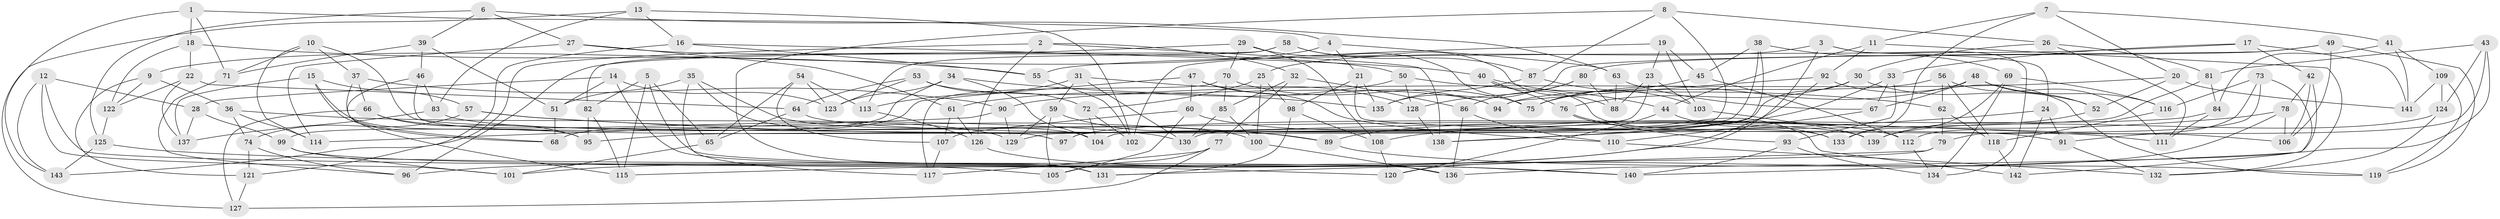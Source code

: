 // Generated by graph-tools (version 1.1) at 2025/11/02/27/25 16:11:48]
// undirected, 143 vertices, 286 edges
graph export_dot {
graph [start="1"]
  node [color=gray90,style=filled];
  1;
  2;
  3;
  4;
  5;
  6;
  7;
  8;
  9;
  10;
  11;
  12;
  13;
  14;
  15;
  16;
  17;
  18;
  19;
  20;
  21;
  22;
  23;
  24;
  25;
  26;
  27;
  28;
  29;
  30;
  31;
  32;
  33;
  34;
  35;
  36;
  37;
  38;
  39;
  40;
  41;
  42;
  43;
  44;
  45;
  46;
  47;
  48;
  49;
  50;
  51;
  52;
  53;
  54;
  55;
  56;
  57;
  58;
  59;
  60;
  61;
  62;
  63;
  64;
  65;
  66;
  67;
  68;
  69;
  70;
  71;
  72;
  73;
  74;
  75;
  76;
  77;
  78;
  79;
  80;
  81;
  82;
  83;
  84;
  85;
  86;
  87;
  88;
  89;
  90;
  91;
  92;
  93;
  94;
  95;
  96;
  97;
  98;
  99;
  100;
  101;
  102;
  103;
  104;
  105;
  106;
  107;
  108;
  109;
  110;
  111;
  112;
  113;
  114;
  115;
  116;
  117;
  118;
  119;
  120;
  121;
  122;
  123;
  124;
  125;
  126;
  127;
  128;
  129;
  130;
  131;
  132;
  133;
  134;
  135;
  136;
  137;
  138;
  139;
  140;
  141;
  142;
  143;
  1 -- 18;
  1 -- 4;
  1 -- 71;
  1 -- 143;
  2 -- 138;
  2 -- 32;
  2 -- 126;
  2 -- 121;
  3 -- 25;
  3 -- 24;
  3 -- 101;
  3 -- 134;
  4 -- 21;
  4 -- 63;
  4 -- 9;
  5 -- 65;
  5 -- 136;
  5 -- 82;
  5 -- 115;
  6 -- 27;
  6 -- 39;
  6 -- 125;
  6 -- 63;
  7 -- 133;
  7 -- 20;
  7 -- 41;
  7 -- 11;
  8 -- 26;
  8 -- 97;
  8 -- 131;
  8 -- 87;
  9 -- 122;
  9 -- 36;
  9 -- 121;
  10 -- 97;
  10 -- 37;
  10 -- 114;
  10 -- 71;
  11 -- 132;
  11 -- 44;
  11 -- 92;
  12 -- 28;
  12 -- 120;
  12 -- 101;
  12 -- 143;
  13 -- 16;
  13 -- 102;
  13 -- 127;
  13 -- 83;
  14 -- 28;
  14 -- 131;
  14 -- 51;
  14 -- 123;
  15 -- 95;
  15 -- 68;
  15 -- 57;
  15 -- 137;
  16 -- 55;
  16 -- 40;
  16 -- 143;
  17 -- 55;
  17 -- 141;
  17 -- 42;
  17 -- 33;
  18 -- 55;
  18 -- 122;
  18 -- 22;
  19 -- 103;
  19 -- 23;
  19 -- 102;
  19 -- 45;
  20 -- 141;
  20 -- 90;
  20 -- 52;
  21 -- 106;
  21 -- 135;
  21 -- 98;
  22 -- 137;
  22 -- 122;
  22 -- 64;
  23 -- 103;
  23 -- 88;
  23 -- 129;
  24 -- 91;
  24 -- 142;
  24 -- 138;
  25 -- 72;
  25 -- 100;
  25 -- 98;
  26 -- 111;
  26 -- 81;
  26 -- 30;
  27 -- 61;
  27 -- 114;
  27 -- 50;
  28 -- 99;
  28 -- 137;
  29 -- 108;
  29 -- 70;
  29 -- 96;
  29 -- 75;
  30 -- 52;
  30 -- 76;
  30 -- 130;
  31 -- 128;
  31 -- 130;
  31 -- 113;
  31 -- 59;
  32 -- 85;
  32 -- 77;
  32 -- 86;
  33 -- 93;
  33 -- 67;
  33 -- 89;
  34 -- 135;
  34 -- 123;
  34 -- 99;
  34 -- 104;
  35 -- 104;
  35 -- 51;
  35 -- 117;
  35 -- 100;
  36 -- 74;
  36 -- 130;
  36 -- 114;
  37 -- 90;
  37 -- 66;
  37 -- 68;
  38 -- 45;
  38 -- 138;
  38 -- 69;
  38 -- 104;
  39 -- 46;
  39 -- 51;
  39 -- 71;
  40 -- 76;
  40 -- 44;
  40 -- 133;
  41 -- 109;
  41 -- 141;
  41 -- 84;
  42 -- 136;
  42 -- 106;
  42 -- 78;
  43 -- 140;
  43 -- 91;
  43 -- 81;
  43 -- 124;
  44 -- 133;
  44 -- 120;
  45 -- 75;
  45 -- 112;
  46 -- 115;
  46 -- 83;
  46 -- 97;
  47 -- 60;
  47 -- 68;
  47 -- 110;
  47 -- 94;
  48 -- 116;
  48 -- 75;
  48 -- 67;
  48 -- 52;
  49 -- 119;
  49 -- 135;
  49 -- 106;
  49 -- 80;
  50 -- 62;
  50 -- 128;
  50 -- 61;
  51 -- 68;
  52 -- 139;
  53 -- 94;
  53 -- 64;
  53 -- 123;
  53 -- 72;
  54 -- 107;
  54 -- 113;
  54 -- 65;
  54 -- 123;
  55 -- 102;
  56 -- 118;
  56 -- 111;
  56 -- 62;
  56 -- 94;
  57 -- 74;
  57 -- 111;
  57 -- 89;
  58 -- 113;
  58 -- 82;
  58 -- 87;
  58 -- 88;
  59 -- 129;
  59 -- 105;
  59 -- 89;
  60 -- 105;
  60 -- 112;
  60 -- 107;
  61 -- 107;
  61 -- 126;
  62 -- 118;
  62 -- 79;
  63 -- 67;
  63 -- 88;
  64 -- 91;
  64 -- 65;
  65 -- 101;
  66 -- 129;
  66 -- 127;
  66 -- 95;
  67 -- 110;
  69 -- 133;
  69 -- 116;
  69 -- 134;
  70 -- 75;
  70 -- 85;
  70 -- 117;
  71 -- 96;
  72 -- 102;
  72 -- 104;
  73 -- 112;
  73 -- 79;
  73 -- 116;
  73 -- 142;
  74 -- 121;
  74 -- 96;
  76 -- 93;
  76 -- 142;
  77 -- 127;
  77 -- 117;
  77 -- 105;
  78 -- 120;
  78 -- 108;
  78 -- 106;
  79 -- 115;
  79 -- 131;
  80 -- 88;
  80 -- 86;
  80 -- 128;
  81 -- 84;
  81 -- 95;
  82 -- 115;
  82 -- 95;
  83 -- 137;
  83 -- 139;
  84 -- 97;
  84 -- 111;
  85 -- 130;
  85 -- 100;
  86 -- 110;
  86 -- 136;
  87 -- 103;
  87 -- 135;
  89 -- 119;
  90 -- 114;
  90 -- 129;
  91 -- 132;
  92 -- 96;
  92 -- 119;
  92 -- 94;
  93 -- 140;
  93 -- 134;
  98 -- 131;
  98 -- 108;
  99 -- 105;
  99 -- 101;
  100 -- 136;
  103 -- 139;
  107 -- 117;
  108 -- 120;
  109 -- 119;
  109 -- 124;
  109 -- 141;
  110 -- 132;
  112 -- 134;
  113 -- 126;
  116 -- 118;
  118 -- 142;
  121 -- 127;
  122 -- 125;
  124 -- 132;
  124 -- 139;
  125 -- 143;
  125 -- 140;
  126 -- 140;
  128 -- 138;
}
